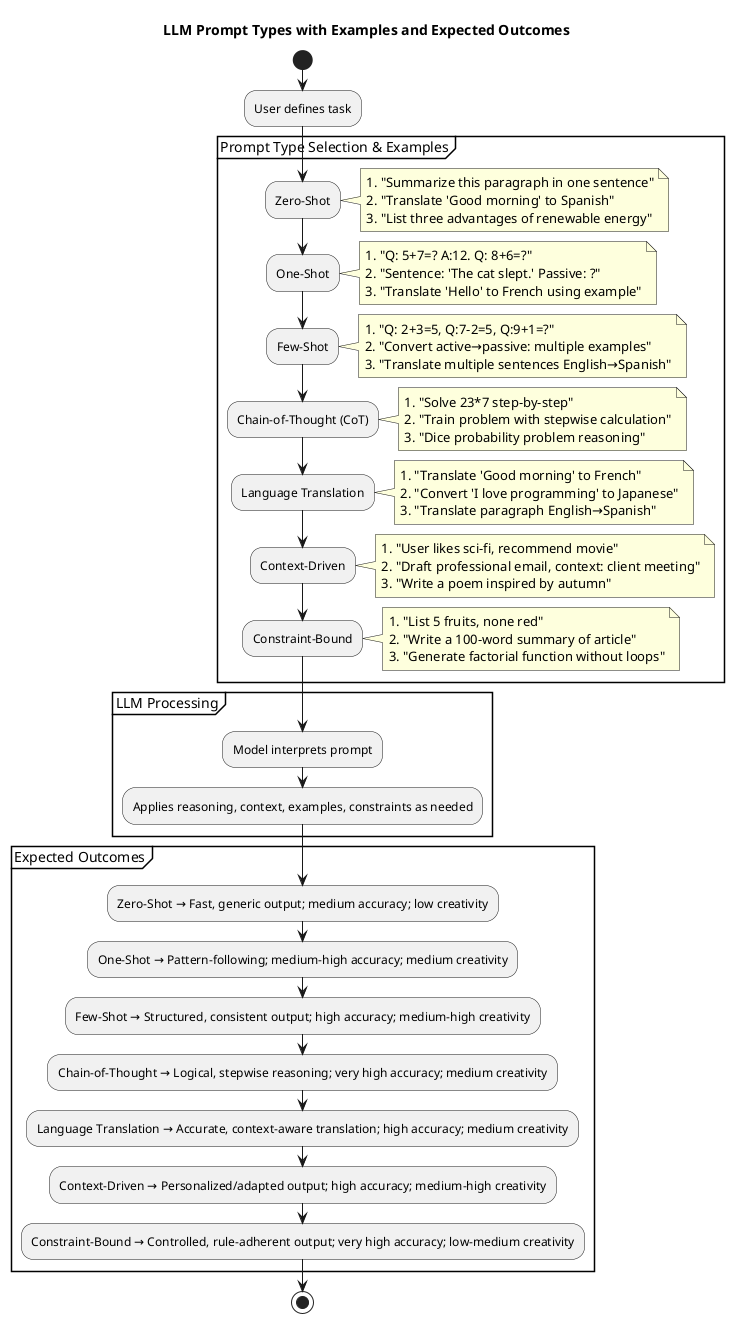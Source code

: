 @startuml
title LLM Prompt Types with Examples and Expected Outcomes

start

:User defines task;

partition "Prompt Type Selection & Examples" {

    :Zero-Shot;
    note right
      1. "Summarize this paragraph in one sentence"
      2. "Translate 'Good morning' to Spanish"
      3. "List three advantages of renewable energy"
    end note

    :One-Shot;
    note right
      1. "Q: 5+7=? A:12. Q: 8+6=?"
      2. "Sentence: 'The cat slept.' Passive: ?"
      3. "Translate 'Hello' to French using example"
    end note

    :Few-Shot;
    note right
      1. "Q: 2+3=5, Q:7-2=5, Q:9+1=?"
      2. "Convert active→passive: multiple examples"
      3. "Translate multiple sentences English→Spanish"
    end note

    :Chain-of-Thought (CoT);
    note right
      1. "Solve 23*7 step-by-step"
      2. "Train problem with stepwise calculation"
      3. "Dice probability problem reasoning"
    end note

    :Language Translation;
    note right
      1. "Translate 'Good morning' to French"
      2. "Convert 'I love programming' to Japanese"
      3. "Translate paragraph English→Spanish"
    end note

    :Context-Driven;
    note right
      1. "User likes sci-fi, recommend movie"
      2. "Draft professional email, context: client meeting"
      3. "Write a poem inspired by autumn"
    end note

    :Constraint-Bound;
    note right
      1. "List 5 fruits, none red"
      2. "Write a 100-word summary of article"
      3. "Generate factorial function without loops"
    end note
}

partition "LLM Processing" {
    :Model interprets prompt;
    :Applies reasoning, context, examples, constraints as needed;
}

partition "Expected Outcomes" {
    :Zero-Shot → Fast, generic output; medium accuracy; low creativity;
    :One-Shot → Pattern-following; medium-high accuracy; medium creativity;
    :Few-Shot → Structured, consistent output; high accuracy; medium-high creativity;
    :Chain-of-Thought → Logical, stepwise reasoning; very high accuracy; medium creativity;
    :Language Translation → Accurate, context-aware translation; high accuracy; medium creativity;
    :Context-Driven → Personalized/adapted output; high accuracy; medium-high creativity;
    :Constraint-Bound → Controlled, rule-adherent output; very high accuracy; low-medium creativity;
}

stop
@enduml

